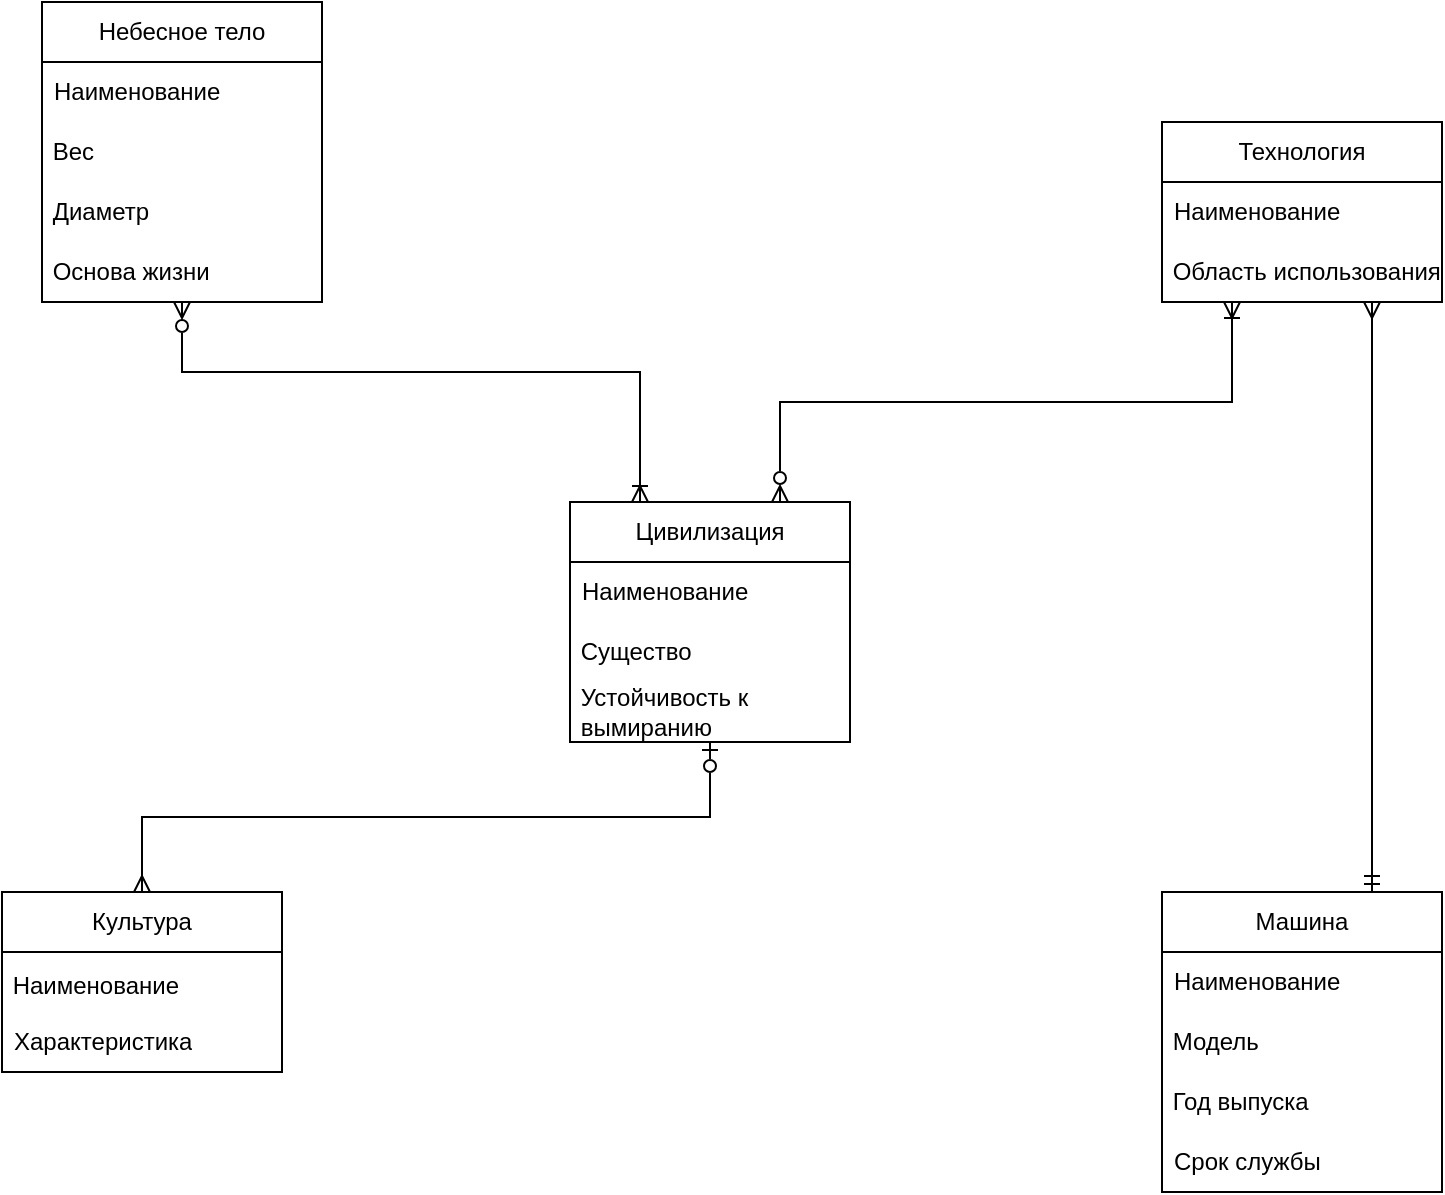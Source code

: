 <mxfile version="23.1.5" type="device">
  <diagram id="C5RBs43oDa-KdzZeNtuy" name="Page-1">
    <mxGraphModel dx="1050" dy="603" grid="1" gridSize="10" guides="1" tooltips="1" connect="1" arrows="1" fold="1" page="1" pageScale="1" pageWidth="827" pageHeight="1169" math="0" shadow="0">
      <root>
        <mxCell id="WIyWlLk6GJQsqaUBKTNV-0" />
        <mxCell id="WIyWlLk6GJQsqaUBKTNV-1" parent="WIyWlLk6GJQsqaUBKTNV-0" />
        <mxCell id="hXCoqvPgdAtOvEeojepX-4" style="edgeStyle=orthogonalEdgeStyle;rounded=0;orthogonalLoop=1;jettySize=auto;html=1;exitX=0.25;exitY=0;exitDx=0;exitDy=0;endArrow=ERzeroToMany;endFill=0;startArrow=ERoneToMany;startFill=0;entryX=0.5;entryY=1;entryDx=0;entryDy=0;" parent="WIyWlLk6GJQsqaUBKTNV-1" source="sxWoMbgnvkoory77KnOh-0" target="j-cmliS-TDwQ0sWwOVi4-1" edge="1">
          <mxGeometry relative="1" as="geometry">
            <mxPoint x="110" y="380" as="targetPoint" />
            <Array as="points">
              <mxPoint x="379" y="325" />
              <mxPoint x="150" y="325" />
            </Array>
          </mxGeometry>
        </mxCell>
        <mxCell id="sxWoMbgnvkoory77KnOh-0" value="Цивилизация" style="swimlane;fontStyle=0;childLayout=stackLayout;horizontal=1;startSize=30;horizontalStack=0;resizeParent=1;resizeParentMax=0;resizeLast=0;collapsible=1;marginBottom=0;whiteSpace=wrap;html=1;" parent="WIyWlLk6GJQsqaUBKTNV-1" vertex="1">
          <mxGeometry x="344" y="390" width="140" height="120" as="geometry" />
        </mxCell>
        <mxCell id="sxWoMbgnvkoory77KnOh-1" value="Наименование" style="text;strokeColor=none;fillColor=none;align=left;verticalAlign=middle;spacingLeft=4;spacingRight=4;overflow=hidden;points=[[0,0.5],[1,0.5]];portConstraint=eastwest;rotatable=0;whiteSpace=wrap;html=1;" parent="sxWoMbgnvkoory77KnOh-0" vertex="1">
          <mxGeometry y="30" width="140" height="30" as="geometry" />
        </mxCell>
        <mxCell id="sxWoMbgnvkoory77KnOh-7" value="&amp;nbsp;Существо" style="text;html=1;align=left;verticalAlign=middle;whiteSpace=wrap;rounded=0;" parent="sxWoMbgnvkoory77KnOh-0" vertex="1">
          <mxGeometry y="60" width="140" height="30" as="geometry" />
        </mxCell>
        <mxCell id="sxWoMbgnvkoory77KnOh-6" value="&amp;nbsp;Устойчивость к&amp;nbsp; &amp;nbsp;вымиранию" style="text;html=1;align=left;verticalAlign=middle;whiteSpace=wrap;rounded=0;" parent="sxWoMbgnvkoory77KnOh-0" vertex="1">
          <mxGeometry y="90" width="140" height="30" as="geometry" />
        </mxCell>
        <mxCell id="sxWoMbgnvkoory77KnOh-8" value="Небесное тело" style="swimlane;fontStyle=0;childLayout=stackLayout;horizontal=1;startSize=30;horizontalStack=0;resizeParent=1;resizeParentMax=0;resizeLast=0;collapsible=1;marginBottom=0;whiteSpace=wrap;html=1;" parent="WIyWlLk6GJQsqaUBKTNV-1" vertex="1">
          <mxGeometry x="80" y="140" width="140" height="150" as="geometry" />
        </mxCell>
        <mxCell id="sxWoMbgnvkoory77KnOh-9" value="Наименование" style="text;strokeColor=none;fillColor=none;align=left;verticalAlign=middle;spacingLeft=4;spacingRight=4;overflow=hidden;points=[[0,0.5],[1,0.5]];portConstraint=eastwest;rotatable=0;whiteSpace=wrap;html=1;" parent="sxWoMbgnvkoory77KnOh-8" vertex="1">
          <mxGeometry y="30" width="140" height="30" as="geometry" />
        </mxCell>
        <mxCell id="hXCoqvPgdAtOvEeojepX-0" value="&amp;nbsp;Вес" style="text;html=1;align=left;verticalAlign=middle;whiteSpace=wrap;rounded=0;" parent="sxWoMbgnvkoory77KnOh-8" vertex="1">
          <mxGeometry y="60" width="140" height="30" as="geometry" />
        </mxCell>
        <mxCell id="hXCoqvPgdAtOvEeojepX-1" value="&amp;nbsp;Диаметр" style="text;html=1;align=left;verticalAlign=middle;whiteSpace=wrap;rounded=0;" parent="sxWoMbgnvkoory77KnOh-8" vertex="1">
          <mxGeometry y="90" width="140" height="30" as="geometry" />
        </mxCell>
        <mxCell id="j-cmliS-TDwQ0sWwOVi4-1" value="&amp;nbsp;Основа жизни" style="text;html=1;align=left;verticalAlign=middle;whiteSpace=wrap;rounded=0;" vertex="1" parent="sxWoMbgnvkoory77KnOh-8">
          <mxGeometry y="120" width="140" height="30" as="geometry" />
        </mxCell>
        <mxCell id="sxWoMbgnvkoory77KnOh-13" value="Технология" style="swimlane;fontStyle=0;childLayout=stackLayout;horizontal=1;startSize=30;horizontalStack=0;resizeParent=1;resizeParentMax=0;resizeLast=0;collapsible=1;marginBottom=0;whiteSpace=wrap;html=1;" parent="WIyWlLk6GJQsqaUBKTNV-1" vertex="1">
          <mxGeometry x="640" y="200" width="140" height="90" as="geometry" />
        </mxCell>
        <mxCell id="sxWoMbgnvkoory77KnOh-14" value="Наименование" style="text;strokeColor=none;fillColor=none;align=left;verticalAlign=middle;spacingLeft=4;spacingRight=4;overflow=hidden;points=[[0,0.5],[1,0.5]];portConstraint=eastwest;rotatable=0;whiteSpace=wrap;html=1;" parent="sxWoMbgnvkoory77KnOh-13" vertex="1">
          <mxGeometry y="30" width="140" height="30" as="geometry" />
        </mxCell>
        <mxCell id="hXCoqvPgdAtOvEeojepX-3" value="&amp;nbsp;Область использования" style="text;html=1;align=left;verticalAlign=middle;whiteSpace=wrap;rounded=0;" parent="sxWoMbgnvkoory77KnOh-13" vertex="1">
          <mxGeometry y="60" width="140" height="30" as="geometry" />
        </mxCell>
        <mxCell id="hXCoqvPgdAtOvEeojepX-5" style="edgeStyle=orthogonalEdgeStyle;rounded=0;orthogonalLoop=1;jettySize=auto;html=1;exitX=0.5;exitY=0;exitDx=0;exitDy=0;entryX=0.5;entryY=1;entryDx=0;entryDy=0;startArrow=ERmany;startFill=0;endArrow=ERzeroToOne;endFill=0;" parent="WIyWlLk6GJQsqaUBKTNV-1" source="sxWoMbgnvkoory77KnOh-20" target="sxWoMbgnvkoory77KnOh-6" edge="1">
          <mxGeometry relative="1" as="geometry" />
        </mxCell>
        <mxCell id="sxWoMbgnvkoory77KnOh-20" value="Культура" style="swimlane;fontStyle=0;childLayout=stackLayout;horizontal=1;startSize=30;horizontalStack=0;resizeParent=1;resizeParentMax=0;resizeLast=0;collapsible=1;marginBottom=0;whiteSpace=wrap;html=1;" parent="WIyWlLk6GJQsqaUBKTNV-1" vertex="1">
          <mxGeometry x="60" y="585" width="140" height="90" as="geometry" />
        </mxCell>
        <mxCell id="DkLH2P6VxpTLfEU46ldV-0" value="&lt;font style=&quot;font-size: 12px;&quot;&gt;&amp;nbsp;Наименование&lt;/font&gt;" style="text;html=1;align=left;verticalAlign=middle;whiteSpace=wrap;rounded=0;fontSize=16;" parent="sxWoMbgnvkoory77KnOh-20" vertex="1">
          <mxGeometry y="30" width="140" height="30" as="geometry" />
        </mxCell>
        <mxCell id="sxWoMbgnvkoory77KnOh-21" value="Характеристика" style="text;strokeColor=none;fillColor=none;align=left;verticalAlign=middle;spacingLeft=4;spacingRight=4;overflow=hidden;points=[[0,0.5],[1,0.5]];portConstraint=eastwest;rotatable=0;whiteSpace=wrap;html=1;" parent="sxWoMbgnvkoory77KnOh-20" vertex="1">
          <mxGeometry y="60" width="140" height="30" as="geometry" />
        </mxCell>
        <mxCell id="hXCoqvPgdAtOvEeojepX-20" style="edgeStyle=orthogonalEdgeStyle;rounded=0;orthogonalLoop=1;jettySize=auto;html=1;exitX=0.75;exitY=0;exitDx=0;exitDy=0;entryX=0.75;entryY=1;entryDx=0;entryDy=0;endArrow=ERmany;endFill=0;startArrow=ERmandOne;startFill=0;" parent="WIyWlLk6GJQsqaUBKTNV-1" source="sxWoMbgnvkoory77KnOh-25" target="hXCoqvPgdAtOvEeojepX-3" edge="1">
          <mxGeometry relative="1" as="geometry" />
        </mxCell>
        <mxCell id="sxWoMbgnvkoory77KnOh-25" value="Машина" style="swimlane;fontStyle=0;childLayout=stackLayout;horizontal=1;startSize=30;horizontalStack=0;resizeParent=1;resizeParentMax=0;resizeLast=0;collapsible=1;marginBottom=0;whiteSpace=wrap;html=1;" parent="WIyWlLk6GJQsqaUBKTNV-1" vertex="1">
          <mxGeometry x="640" y="585" width="140" height="150" as="geometry" />
        </mxCell>
        <mxCell id="sxWoMbgnvkoory77KnOh-26" value="Наименование" style="text;strokeColor=none;fillColor=none;align=left;verticalAlign=middle;spacingLeft=4;spacingRight=4;overflow=hidden;points=[[0,0.5],[1,0.5]];portConstraint=eastwest;rotatable=0;whiteSpace=wrap;html=1;" parent="sxWoMbgnvkoory77KnOh-25" vertex="1">
          <mxGeometry y="30" width="140" height="30" as="geometry" />
        </mxCell>
        <mxCell id="hXCoqvPgdAtOvEeojepX-2" value="&amp;nbsp;Модель" style="text;html=1;align=left;verticalAlign=middle;whiteSpace=wrap;rounded=0;" parent="sxWoMbgnvkoory77KnOh-25" vertex="1">
          <mxGeometry y="60" width="140" height="30" as="geometry" />
        </mxCell>
        <mxCell id="hXCoqvPgdAtOvEeojepX-18" value="&amp;nbsp;Год выпуска" style="text;html=1;align=left;verticalAlign=middle;whiteSpace=wrap;rounded=0;" parent="sxWoMbgnvkoory77KnOh-25" vertex="1">
          <mxGeometry y="90" width="140" height="30" as="geometry" />
        </mxCell>
        <mxCell id="sxWoMbgnvkoory77KnOh-15" value="Срок службы" style="text;strokeColor=none;fillColor=none;align=left;verticalAlign=middle;spacingLeft=4;spacingRight=4;overflow=hidden;points=[[0,0.5],[1,0.5]];portConstraint=eastwest;rotatable=0;whiteSpace=wrap;html=1;" parent="sxWoMbgnvkoory77KnOh-25" vertex="1">
          <mxGeometry y="120" width="140" height="30" as="geometry" />
        </mxCell>
        <mxCell id="hXCoqvPgdAtOvEeojepX-6" style="edgeStyle=orthogonalEdgeStyle;rounded=0;orthogonalLoop=1;jettySize=auto;html=1;exitX=0.25;exitY=1;exitDx=0;exitDy=0;entryX=0.75;entryY=0;entryDx=0;entryDy=0;endArrow=ERzeroToMany;endFill=0;startArrow=ERoneToMany;startFill=0;" parent="WIyWlLk6GJQsqaUBKTNV-1" source="hXCoqvPgdAtOvEeojepX-3" target="sxWoMbgnvkoory77KnOh-0" edge="1">
          <mxGeometry relative="1" as="geometry" />
        </mxCell>
      </root>
    </mxGraphModel>
  </diagram>
</mxfile>
